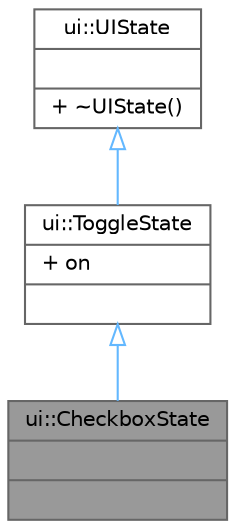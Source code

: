 digraph "ui::CheckboxState"
{
 // LATEX_PDF_SIZE
  bgcolor="transparent";
  edge [fontname=Helvetica,fontsize=10,labelfontname=Helvetica,labelfontsize=10];
  node [fontname=Helvetica,fontsize=10,shape=box,height=0.2,width=0.4];
  Node1 [shape=record,label="{ui::CheckboxState\n||}",height=0.2,width=0.4,color="gray40", fillcolor="grey60", style="filled", fontcolor="black",tooltip=" "];
  Node2 -> Node1 [dir="back",color="steelblue1",style="solid",arrowtail="onormal"];
  Node2 [shape=record,label="{ui::ToggleState\n|+ on\l|}",height=0.2,width=0.4,color="gray40", fillcolor="white", style="filled",URL="$dd/db8/structui_1_1_toggle_state.html",tooltip=" "];
  Node3 -> Node2 [dir="back",color="steelblue1",style="solid",arrowtail="onormal"];
  Node3 [shape=record,label="{ui::UIState\n||+ ~UIState()\l}",height=0.2,width=0.4,color="gray40", fillcolor="white", style="filled",URL="$d4/d81/structui_1_1_u_i_state.html",tooltip=" "];
}
